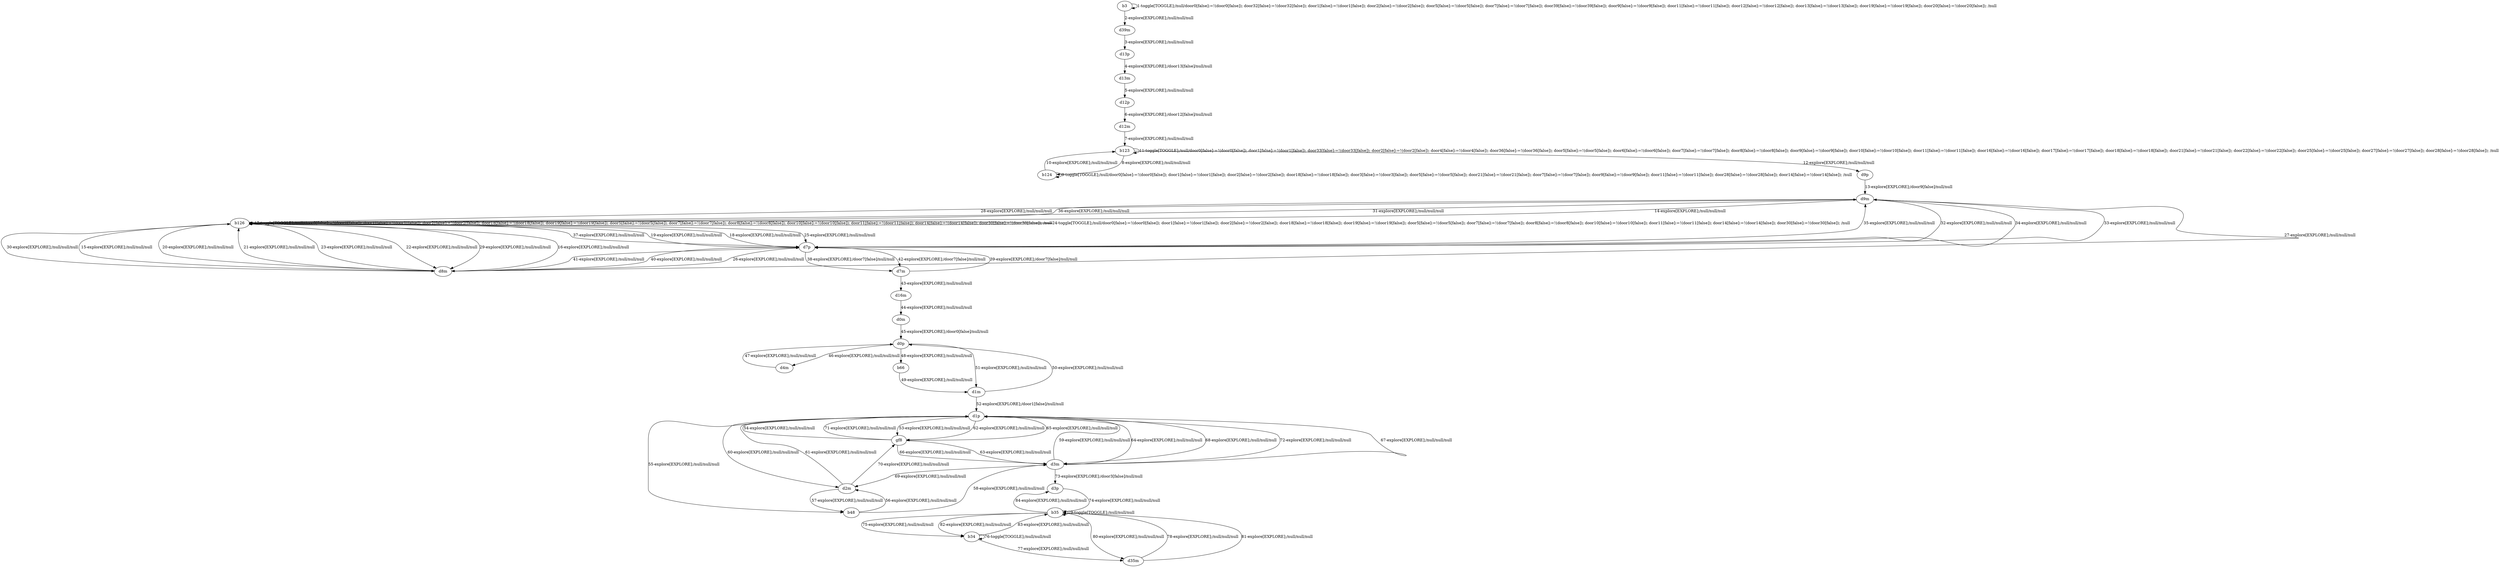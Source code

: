 # Total number of goals covered by this test: 1
# b48 --> d3m

digraph g {
"b3" -> "b3" [label = "1-toggle[TOGGLE];/null/door0[false]:=!(door0[false]); door32[false]:=!(door32[false]); door1[false]:=!(door1[false]); door2[false]:=!(door2[false]); door5[false]:=!(door5[false]); door7[false]:=!(door7[false]); door39[false]:=!(door39[false]); door9[false]:=!(door9[false]); door11[false]:=!(door11[false]); door12[false]:=!(door12[false]); door13[false]:=!(door13[false]); door19[false]:=!(door19[false]); door20[false]:=!(door20[false]); /null"];
"b3" -> "d39m" [label = "2-explore[EXPLORE];/null/null/null"];
"d39m" -> "d13p" [label = "3-explore[EXPLORE];/null/null/null"];
"d13p" -> "d13m" [label = "4-explore[EXPLORE];/door13[false]/null/null"];
"d13m" -> "d12p" [label = "5-explore[EXPLORE];/null/null/null"];
"d12p" -> "d12m" [label = "6-explore[EXPLORE];/door12[false]/null/null"];
"d12m" -> "b123" [label = "7-explore[EXPLORE];/null/null/null"];
"b123" -> "b124" [label = "8-explore[EXPLORE];/null/null/null"];
"b124" -> "b124" [label = "9-toggle[TOGGLE];/null/door0[false]:=!(door0[false]); door1[false]:=!(door1[false]); door2[false]:=!(door2[false]); door18[false]:=!(door18[false]); door3[false]:=!(door3[false]); door5[false]:=!(door5[false]); door21[false]:=!(door21[false]); door7[false]:=!(door7[false]); door9[false]:=!(door9[false]); door11[false]:=!(door11[false]); door28[false]:=!(door28[false]); door14[false]:=!(door14[false]); /null"];
"b124" -> "b123" [label = "10-explore[EXPLORE];/null/null/null"];
"b123" -> "b123" [label = "11-toggle[TOGGLE];/null/door0[false]:=!(door0[false]); door1[false]:=!(door1[false]); door33[false]:=!(door33[false]); door2[false]:=!(door2[false]); door4[false]:=!(door4[false]); door36[false]:=!(door36[false]); door5[false]:=!(door5[false]); door6[false]:=!(door6[false]); door7[false]:=!(door7[false]); door8[false]:=!(door8[false]); door9[false]:=!(door9[false]); door10[false]:=!(door10[false]); door11[false]:=!(door11[false]); door16[false]:=!(door16[false]); door17[false]:=!(door17[false]); door18[false]:=!(door18[false]); door21[false]:=!(door21[false]); door22[false]:=!(door22[false]); door25[false]:=!(door25[false]); door27[false]:=!(door27[false]); door28[false]:=!(door28[false]); /null"];
"b123" -> "d9p" [label = "12-explore[EXPLORE];/null/null/null"];
"d9p" -> "d9m" [label = "13-explore[EXPLORE];/door9[false]/null/null"];
"d9m" -> "b126" [label = "14-explore[EXPLORE];/null/null/null"];
"b126" -> "d8m" [label = "15-explore[EXPLORE];/null/null/null"];
"d8m" -> "b126" [label = "16-explore[EXPLORE];/null/null/null"];
"b126" -> "b126" [label = "17-toggle[TOGGLE];/null/door0[false]:=!(door0[false]); door1[false]:=!(door1[false]); door2[false]:=!(door2[false]); door18[false]:=!(door18[false]); door19[false]:=!(door19[false]); door5[false]:=!(door5[false]); door7[false]:=!(door7[false]); door8[false]:=!(door8[false]); door10[false]:=!(door10[false]); door11[false]:=!(door11[false]); door14[false]:=!(door14[false]); door30[false]:=!(door30[false]); /null"];
"b126" -> "d7p" [label = "18-explore[EXPLORE];/null/null/null"];
"d7p" -> "b126" [label = "19-explore[EXPLORE];/null/null/null"];
"b126" -> "d8m" [label = "20-explore[EXPLORE];/null/null/null"];
"d8m" -> "b126" [label = "21-explore[EXPLORE];/null/null/null"];
"b126" -> "d8m" [label = "22-explore[EXPLORE];/null/null/null"];
"d8m" -> "b126" [label = "23-explore[EXPLORE];/null/null/null"];
"b126" -> "b126" [label = "24-toggle[TOGGLE];/null/door0[false]:=!(door0[false]); door1[false]:=!(door1[false]); door2[false]:=!(door2[false]); door18[false]:=!(door18[false]); door19[false]:=!(door19[false]); door5[false]:=!(door5[false]); door7[false]:=!(door7[false]); door8[false]:=!(door8[false]); door10[false]:=!(door10[false]); door11[false]:=!(door11[false]); door14[false]:=!(door14[false]); door30[false]:=!(door30[false]); /null"];
"b126" -> "d7p" [label = "25-explore[EXPLORE];/null/null/null"];
"d7p" -> "d8m" [label = "26-explore[EXPLORE];/null/null/null"];
"d8m" -> "d9m" [label = "27-explore[EXPLORE];/null/null/null"];
"d9m" -> "b126" [label = "28-explore[EXPLORE];/null/null/null"];
"b126" -> "d8m" [label = "29-explore[EXPLORE];/null/null/null"];
"d8m" -> "b126" [label = "30-explore[EXPLORE];/null/null/null"];
"b126" -> "d9m" [label = "31-explore[EXPLORE];/null/null/null"];
"d9m" -> "d7p" [label = "32-explore[EXPLORE];/null/null/null"];
"d7p" -> "d9m" [label = "33-explore[EXPLORE];/null/null/null"];
"d9m" -> "d7p" [label = "34-explore[EXPLORE];/null/null/null"];
"d7p" -> "d9m" [label = "35-explore[EXPLORE];/null/null/null"];
"d9m" -> "b126" [label = "36-explore[EXPLORE];/null/null/null"];
"b126" -> "d7p" [label = "37-explore[EXPLORE];/null/null/null"];
"d7p" -> "d7m" [label = "38-explore[EXPLORE];/door7[false]/null/null"];
"d7m" -> "d7p" [label = "39-explore[EXPLORE];/door7[false]/null/null"];
"d7p" -> "d8m" [label = "40-explore[EXPLORE];/null/null/null"];
"d8m" -> "d7p" [label = "41-explore[EXPLORE];/null/null/null"];
"d7p" -> "d7m" [label = "42-explore[EXPLORE];/door7[false]/null/null"];
"d7m" -> "d16m" [label = "43-explore[EXPLORE];/null/null/null"];
"d16m" -> "d0m" [label = "44-explore[EXPLORE];/null/null/null"];
"d0m" -> "d0p" [label = "45-explore[EXPLORE];/door0[false]/null/null"];
"d0p" -> "d4m" [label = "46-explore[EXPLORE];/null/null/null"];
"d4m" -> "d0p" [label = "47-explore[EXPLORE];/null/null/null"];
"d0p" -> "b66" [label = "48-explore[EXPLORE];/null/null/null"];
"b66" -> "d1m" [label = "49-explore[EXPLORE];/null/null/null"];
"d1m" -> "d0p" [label = "50-explore[EXPLORE];/null/null/null"];
"d0p" -> "d1m" [label = "51-explore[EXPLORE];/null/null/null"];
"d1m" -> "d1p" [label = "52-explore[EXPLORE];/door1[false]/null/null"];
"d1p" -> "gf8" [label = "53-explore[EXPLORE];/null/null/null"];
"gf8" -> "d1p" [label = "54-explore[EXPLORE];/null/null/null"];
"d1p" -> "b48" [label = "55-explore[EXPLORE];/null/null/null"];
"b48" -> "d2m" [label = "56-explore[EXPLORE];/null/null/null"];
"d2m" -> "b48" [label = "57-explore[EXPLORE];/null/null/null"];
"b48" -> "d3m" [label = "58-explore[EXPLORE];/null/null/null"];
"d3m" -> "d1p" [label = "59-explore[EXPLORE];/null/null/null"];
"d1p" -> "d2m" [label = "60-explore[EXPLORE];/null/null/null"];
"d2m" -> "d1p" [label = "61-explore[EXPLORE];/null/null/null"];
"d1p" -> "gf8" [label = "62-explore[EXPLORE];/null/null/null"];
"gf8" -> "d3m" [label = "63-explore[EXPLORE];/null/null/null"];
"d3m" -> "d1p" [label = "64-explore[EXPLORE];/null/null/null"];
"d1p" -> "gf8" [label = "65-explore[EXPLORE];/null/null/null"];
"gf8" -> "d3m" [label = "66-explore[EXPLORE];/null/null/null"];
"d3m" -> "d1p" [label = "67-explore[EXPLORE];/null/null/null"];
"d1p" -> "d3m" [label = "68-explore[EXPLORE];/null/null/null"];
"d3m" -> "d2m" [label = "69-explore[EXPLORE];/null/null/null"];
"d2m" -> "gf8" [label = "70-explore[EXPLORE];/null/null/null"];
"gf8" -> "d1p" [label = "71-explore[EXPLORE];/null/null/null"];
"d1p" -> "d3m" [label = "72-explore[EXPLORE];/null/null/null"];
"d3m" -> "d3p" [label = "73-explore[EXPLORE];/door3[false]/null/null"];
"d3p" -> "b35" [label = "74-explore[EXPLORE];/null/null/null"];
"b35" -> "b34" [label = "75-explore[EXPLORE];/null/null/null"];
"b34" -> "b34" [label = "76-toggle[TOGGLE];/null/null/null"];
"b34" -> "d35m" [label = "77-explore[EXPLORE];/null/null/null"];
"d35m" -> "b35" [label = "78-explore[EXPLORE];/null/null/null"];
"b35" -> "b35" [label = "79-toggle[TOGGLE];/null/null/null"];
"b35" -> "d35m" [label = "80-explore[EXPLORE];/null/null/null"];
"d35m" -> "b35" [label = "81-explore[EXPLORE];/null/null/null"];
"b35" -> "b34" [label = "82-explore[EXPLORE];/null/null/null"];
"b34" -> "b35" [label = "83-explore[EXPLORE];/null/null/null"];
"b35" -> "d3p" [label = "84-explore[EXPLORE];/null/null/null"];
}